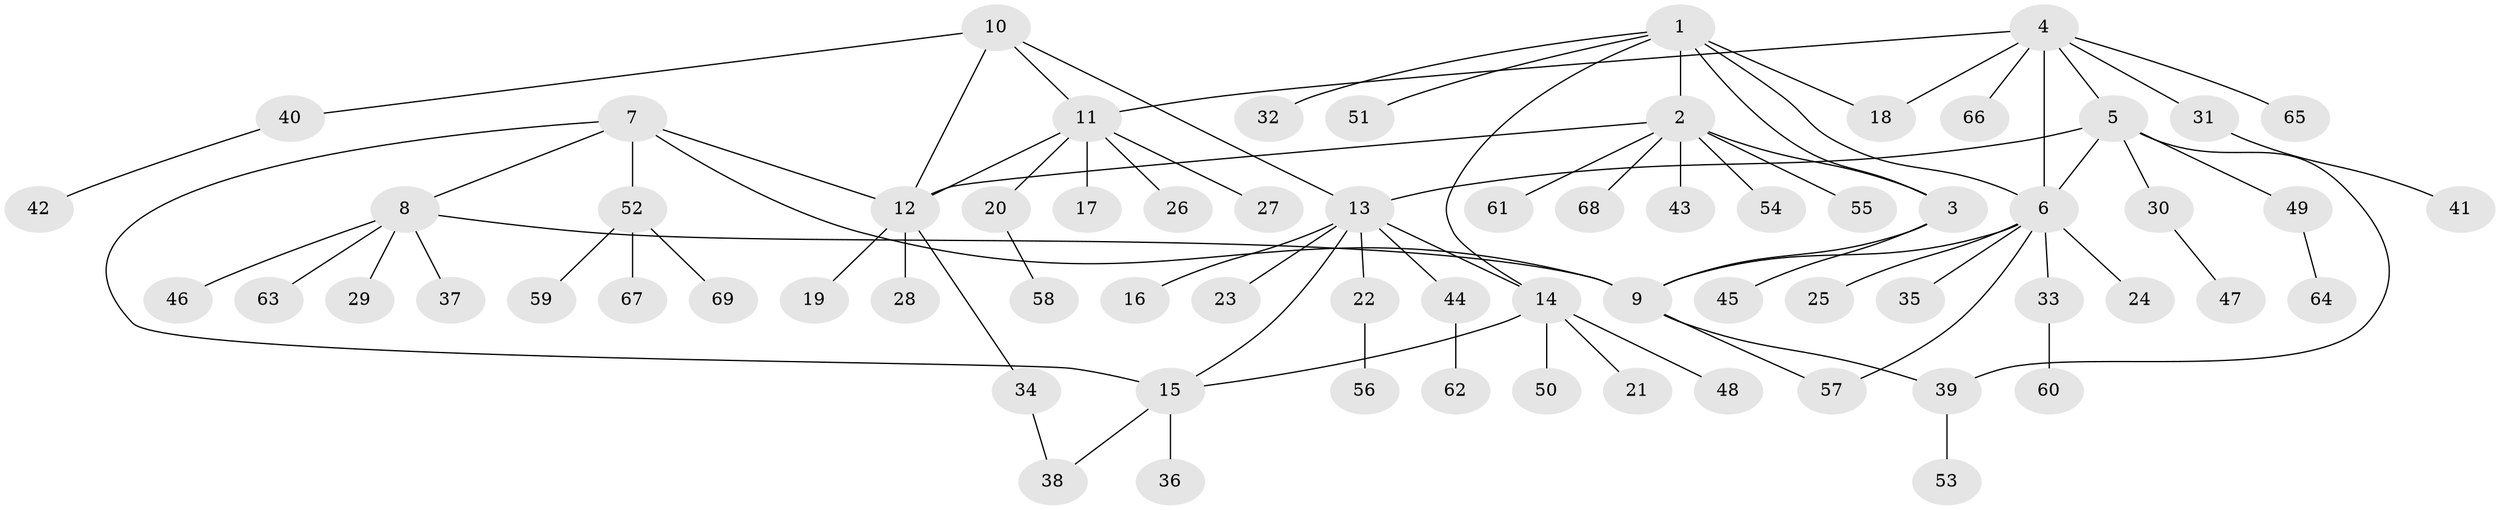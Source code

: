 // coarse degree distribution, {12: 0.02040816326530612, 2: 0.08163265306122448, 6: 0.061224489795918366, 8: 0.04081632653061224, 5: 0.061224489795918366, 4: 0.02040816326530612, 7: 0.04081632653061224, 1: 0.6530612244897959, 3: 0.02040816326530612}
// Generated by graph-tools (version 1.1) at 2025/52/02/27/25 19:52:18]
// undirected, 69 vertices, 83 edges
graph export_dot {
graph [start="1"]
  node [color=gray90,style=filled];
  1;
  2;
  3;
  4;
  5;
  6;
  7;
  8;
  9;
  10;
  11;
  12;
  13;
  14;
  15;
  16;
  17;
  18;
  19;
  20;
  21;
  22;
  23;
  24;
  25;
  26;
  27;
  28;
  29;
  30;
  31;
  32;
  33;
  34;
  35;
  36;
  37;
  38;
  39;
  40;
  41;
  42;
  43;
  44;
  45;
  46;
  47;
  48;
  49;
  50;
  51;
  52;
  53;
  54;
  55;
  56;
  57;
  58;
  59;
  60;
  61;
  62;
  63;
  64;
  65;
  66;
  67;
  68;
  69;
  1 -- 2;
  1 -- 3;
  1 -- 6;
  1 -- 14;
  1 -- 18;
  1 -- 32;
  1 -- 51;
  2 -- 3;
  2 -- 12;
  2 -- 43;
  2 -- 54;
  2 -- 55;
  2 -- 61;
  2 -- 68;
  3 -- 9;
  3 -- 45;
  4 -- 5;
  4 -- 6;
  4 -- 11;
  4 -- 18;
  4 -- 31;
  4 -- 65;
  4 -- 66;
  5 -- 6;
  5 -- 13;
  5 -- 30;
  5 -- 39;
  5 -- 49;
  6 -- 9;
  6 -- 24;
  6 -- 25;
  6 -- 33;
  6 -- 35;
  6 -- 57;
  7 -- 8;
  7 -- 9;
  7 -- 12;
  7 -- 15;
  7 -- 52;
  8 -- 9;
  8 -- 29;
  8 -- 37;
  8 -- 46;
  8 -- 63;
  9 -- 39;
  9 -- 57;
  10 -- 11;
  10 -- 12;
  10 -- 13;
  10 -- 40;
  11 -- 12;
  11 -- 17;
  11 -- 20;
  11 -- 26;
  11 -- 27;
  12 -- 19;
  12 -- 28;
  12 -- 34;
  13 -- 14;
  13 -- 15;
  13 -- 16;
  13 -- 22;
  13 -- 23;
  13 -- 44;
  14 -- 15;
  14 -- 21;
  14 -- 48;
  14 -- 50;
  15 -- 36;
  15 -- 38;
  20 -- 58;
  22 -- 56;
  30 -- 47;
  31 -- 41;
  33 -- 60;
  34 -- 38;
  39 -- 53;
  40 -- 42;
  44 -- 62;
  49 -- 64;
  52 -- 59;
  52 -- 67;
  52 -- 69;
}
